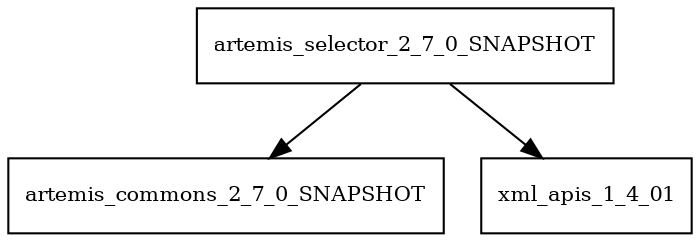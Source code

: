 digraph artemis_selector_2_7_0_SNAPSHOT_dependencies {
  node [shape = box, fontsize=10.0];
  artemis_selector_2_7_0_SNAPSHOT -> artemis_commons_2_7_0_SNAPSHOT;
  artemis_selector_2_7_0_SNAPSHOT -> xml_apis_1_4_01;
}
